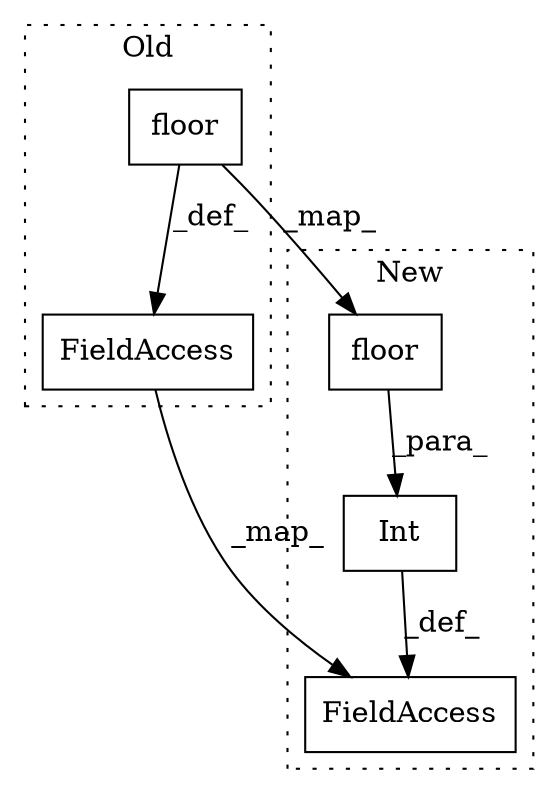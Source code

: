 digraph G {
subgraph cluster0 {
1 [label="floor" a="32" s="1240,1275" l="6,1" shape="box"];
4 [label="FieldAccess" a="22" s="1282" l="22" shape="box"];
label = "Old";
style="dotted";
}
subgraph cluster1 {
2 [label="floor" a="32" s="1244,1279" l="6,1" shape="box"];
3 [label="Int" a="32" s="1235,1280" l="4,1" shape="box"];
5 [label="FieldAccess" a="22" s="1287" l="22" shape="box"];
label = "New";
style="dotted";
}
1 -> 4 [label="_def_"];
1 -> 2 [label="_map_"];
2 -> 3 [label="_para_"];
3 -> 5 [label="_def_"];
4 -> 5 [label="_map_"];
}